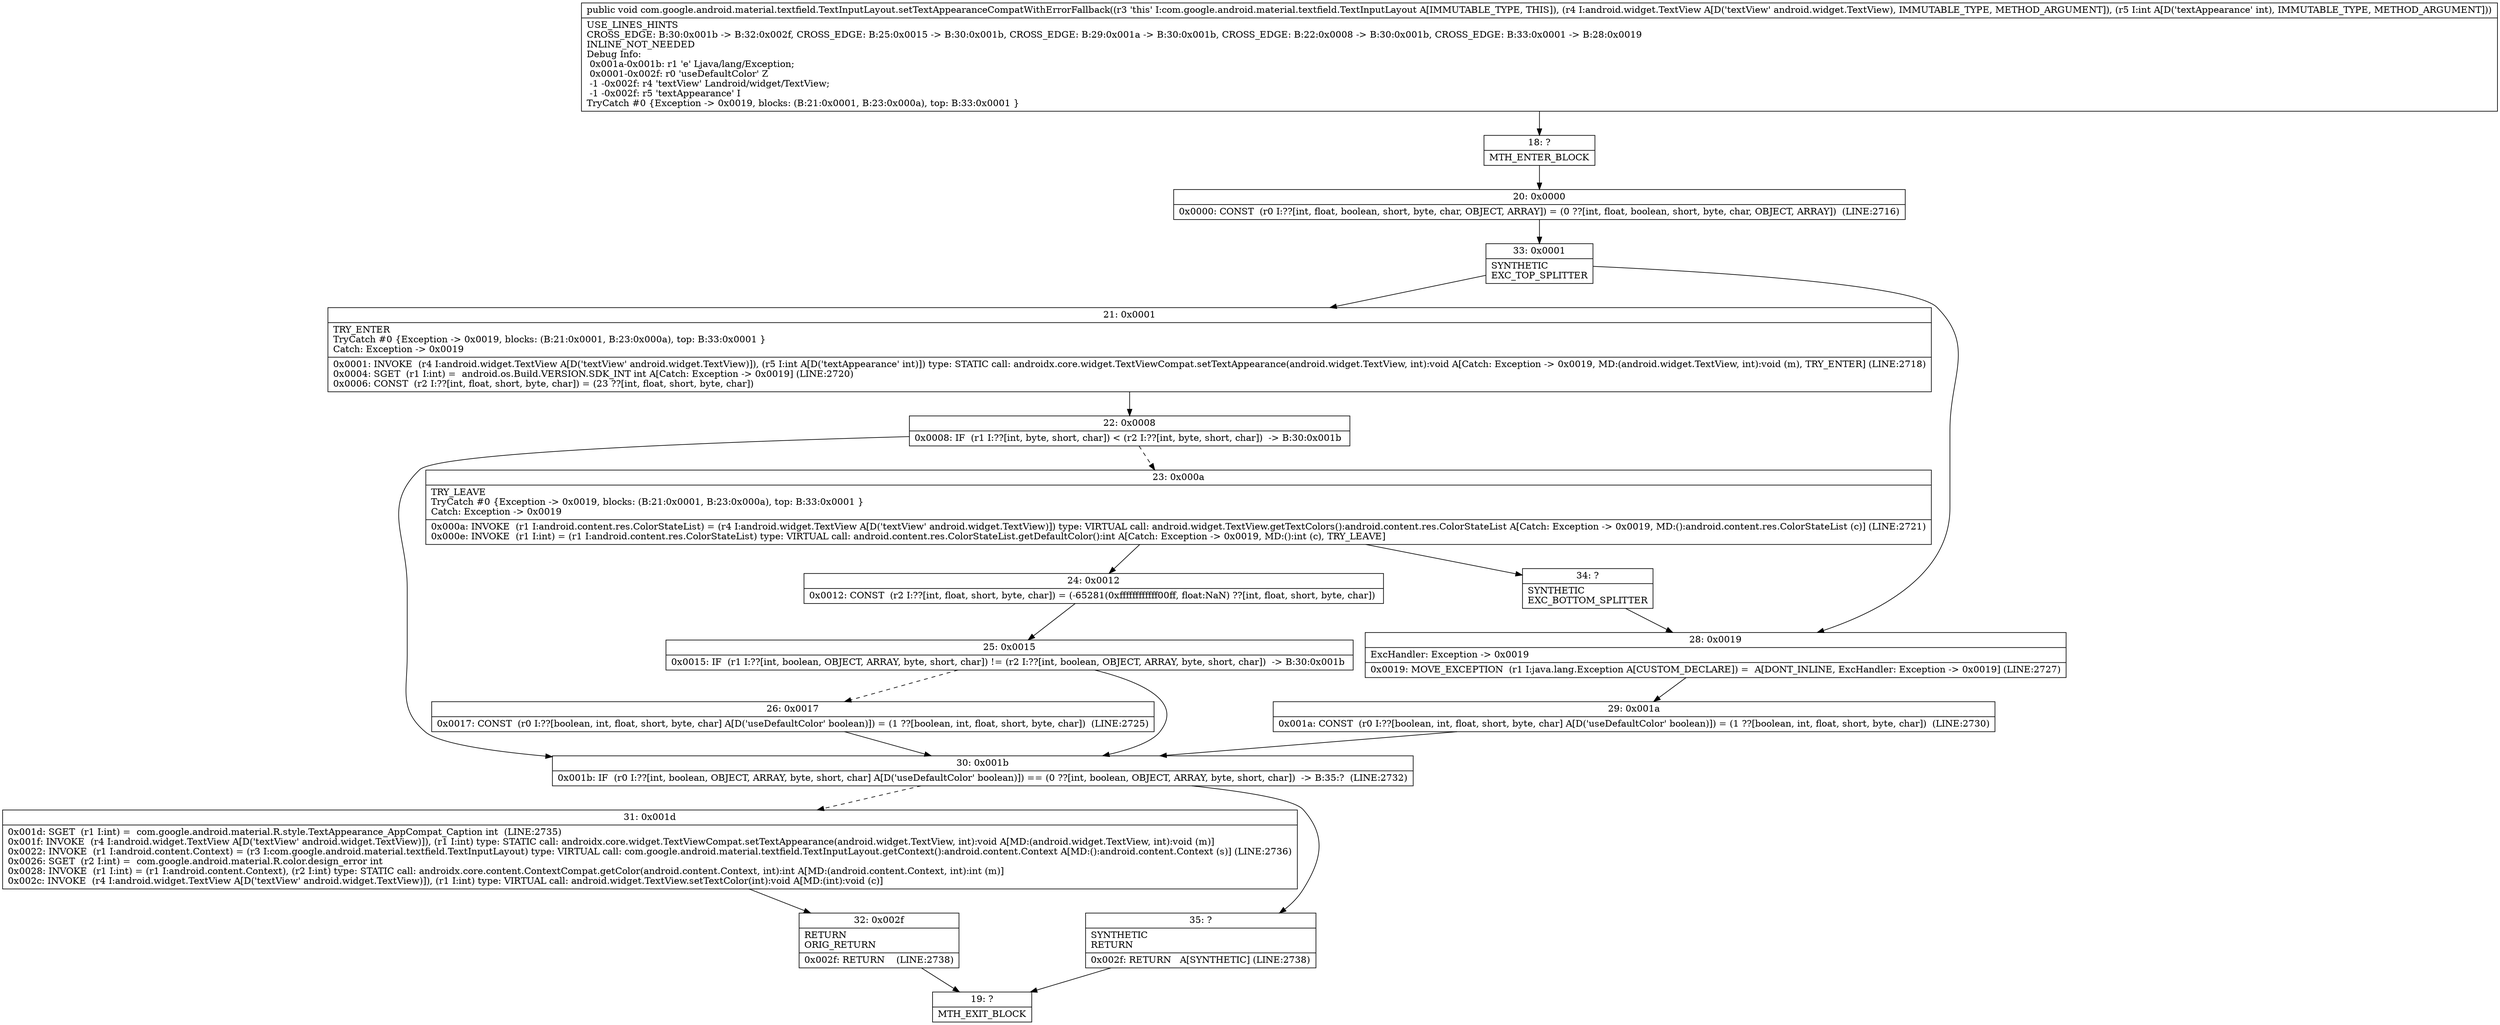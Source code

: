 digraph "CFG forcom.google.android.material.textfield.TextInputLayout.setTextAppearanceCompatWithErrorFallback(Landroid\/widget\/TextView;I)V" {
Node_18 [shape=record,label="{18\:\ ?|MTH_ENTER_BLOCK\l}"];
Node_20 [shape=record,label="{20\:\ 0x0000|0x0000: CONST  (r0 I:??[int, float, boolean, short, byte, char, OBJECT, ARRAY]) = (0 ??[int, float, boolean, short, byte, char, OBJECT, ARRAY])  (LINE:2716)\l}"];
Node_33 [shape=record,label="{33\:\ 0x0001|SYNTHETIC\lEXC_TOP_SPLITTER\l}"];
Node_21 [shape=record,label="{21\:\ 0x0001|TRY_ENTER\lTryCatch #0 \{Exception \-\> 0x0019, blocks: (B:21:0x0001, B:23:0x000a), top: B:33:0x0001 \}\lCatch: Exception \-\> 0x0019\l|0x0001: INVOKE  (r4 I:android.widget.TextView A[D('textView' android.widget.TextView)]), (r5 I:int A[D('textAppearance' int)]) type: STATIC call: androidx.core.widget.TextViewCompat.setTextAppearance(android.widget.TextView, int):void A[Catch: Exception \-\> 0x0019, MD:(android.widget.TextView, int):void (m), TRY_ENTER] (LINE:2718)\l0x0004: SGET  (r1 I:int) =  android.os.Build.VERSION.SDK_INT int A[Catch: Exception \-\> 0x0019] (LINE:2720)\l0x0006: CONST  (r2 I:??[int, float, short, byte, char]) = (23 ??[int, float, short, byte, char]) \l}"];
Node_22 [shape=record,label="{22\:\ 0x0008|0x0008: IF  (r1 I:??[int, byte, short, char]) \< (r2 I:??[int, byte, short, char])  \-\> B:30:0x001b \l}"];
Node_23 [shape=record,label="{23\:\ 0x000a|TRY_LEAVE\lTryCatch #0 \{Exception \-\> 0x0019, blocks: (B:21:0x0001, B:23:0x000a), top: B:33:0x0001 \}\lCatch: Exception \-\> 0x0019\l|0x000a: INVOKE  (r1 I:android.content.res.ColorStateList) = (r4 I:android.widget.TextView A[D('textView' android.widget.TextView)]) type: VIRTUAL call: android.widget.TextView.getTextColors():android.content.res.ColorStateList A[Catch: Exception \-\> 0x0019, MD:():android.content.res.ColorStateList (c)] (LINE:2721)\l0x000e: INVOKE  (r1 I:int) = (r1 I:android.content.res.ColorStateList) type: VIRTUAL call: android.content.res.ColorStateList.getDefaultColor():int A[Catch: Exception \-\> 0x0019, MD:():int (c), TRY_LEAVE]\l}"];
Node_24 [shape=record,label="{24\:\ 0x0012|0x0012: CONST  (r2 I:??[int, float, short, byte, char]) = (\-65281(0xffffffffffff00ff, float:NaN) ??[int, float, short, byte, char]) \l}"];
Node_25 [shape=record,label="{25\:\ 0x0015|0x0015: IF  (r1 I:??[int, boolean, OBJECT, ARRAY, byte, short, char]) != (r2 I:??[int, boolean, OBJECT, ARRAY, byte, short, char])  \-\> B:30:0x001b \l}"];
Node_26 [shape=record,label="{26\:\ 0x0017|0x0017: CONST  (r0 I:??[boolean, int, float, short, byte, char] A[D('useDefaultColor' boolean)]) = (1 ??[boolean, int, float, short, byte, char])  (LINE:2725)\l}"];
Node_34 [shape=record,label="{34\:\ ?|SYNTHETIC\lEXC_BOTTOM_SPLITTER\l}"];
Node_30 [shape=record,label="{30\:\ 0x001b|0x001b: IF  (r0 I:??[int, boolean, OBJECT, ARRAY, byte, short, char] A[D('useDefaultColor' boolean)]) == (0 ??[int, boolean, OBJECT, ARRAY, byte, short, char])  \-\> B:35:?  (LINE:2732)\l}"];
Node_31 [shape=record,label="{31\:\ 0x001d|0x001d: SGET  (r1 I:int) =  com.google.android.material.R.style.TextAppearance_AppCompat_Caption int  (LINE:2735)\l0x001f: INVOKE  (r4 I:android.widget.TextView A[D('textView' android.widget.TextView)]), (r1 I:int) type: STATIC call: androidx.core.widget.TextViewCompat.setTextAppearance(android.widget.TextView, int):void A[MD:(android.widget.TextView, int):void (m)]\l0x0022: INVOKE  (r1 I:android.content.Context) = (r3 I:com.google.android.material.textfield.TextInputLayout) type: VIRTUAL call: com.google.android.material.textfield.TextInputLayout.getContext():android.content.Context A[MD:():android.content.Context (s)] (LINE:2736)\l0x0026: SGET  (r2 I:int) =  com.google.android.material.R.color.design_error int \l0x0028: INVOKE  (r1 I:int) = (r1 I:android.content.Context), (r2 I:int) type: STATIC call: androidx.core.content.ContextCompat.getColor(android.content.Context, int):int A[MD:(android.content.Context, int):int (m)]\l0x002c: INVOKE  (r4 I:android.widget.TextView A[D('textView' android.widget.TextView)]), (r1 I:int) type: VIRTUAL call: android.widget.TextView.setTextColor(int):void A[MD:(int):void (c)]\l}"];
Node_32 [shape=record,label="{32\:\ 0x002f|RETURN\lORIG_RETURN\l|0x002f: RETURN    (LINE:2738)\l}"];
Node_19 [shape=record,label="{19\:\ ?|MTH_EXIT_BLOCK\l}"];
Node_35 [shape=record,label="{35\:\ ?|SYNTHETIC\lRETURN\l|0x002f: RETURN   A[SYNTHETIC] (LINE:2738)\l}"];
Node_28 [shape=record,label="{28\:\ 0x0019|ExcHandler: Exception \-\> 0x0019\l|0x0019: MOVE_EXCEPTION  (r1 I:java.lang.Exception A[CUSTOM_DECLARE]) =  A[DONT_INLINE, ExcHandler: Exception \-\> 0x0019] (LINE:2727)\l}"];
Node_29 [shape=record,label="{29\:\ 0x001a|0x001a: CONST  (r0 I:??[boolean, int, float, short, byte, char] A[D('useDefaultColor' boolean)]) = (1 ??[boolean, int, float, short, byte, char])  (LINE:2730)\l}"];
MethodNode[shape=record,label="{public void com.google.android.material.textfield.TextInputLayout.setTextAppearanceCompatWithErrorFallback((r3 'this' I:com.google.android.material.textfield.TextInputLayout A[IMMUTABLE_TYPE, THIS]), (r4 I:android.widget.TextView A[D('textView' android.widget.TextView), IMMUTABLE_TYPE, METHOD_ARGUMENT]), (r5 I:int A[D('textAppearance' int), IMMUTABLE_TYPE, METHOD_ARGUMENT]))  | USE_LINES_HINTS\lCROSS_EDGE: B:30:0x001b \-\> B:32:0x002f, CROSS_EDGE: B:25:0x0015 \-\> B:30:0x001b, CROSS_EDGE: B:29:0x001a \-\> B:30:0x001b, CROSS_EDGE: B:22:0x0008 \-\> B:30:0x001b, CROSS_EDGE: B:33:0x0001 \-\> B:28:0x0019\lINLINE_NOT_NEEDED\lDebug Info:\l  0x001a\-0x001b: r1 'e' Ljava\/lang\/Exception;\l  0x0001\-0x002f: r0 'useDefaultColor' Z\l  \-1 \-0x002f: r4 'textView' Landroid\/widget\/TextView;\l  \-1 \-0x002f: r5 'textAppearance' I\lTryCatch #0 \{Exception \-\> 0x0019, blocks: (B:21:0x0001, B:23:0x000a), top: B:33:0x0001 \}\l}"];
MethodNode -> Node_18;Node_18 -> Node_20;
Node_20 -> Node_33;
Node_33 -> Node_21;
Node_33 -> Node_28;
Node_21 -> Node_22;
Node_22 -> Node_23[style=dashed];
Node_22 -> Node_30;
Node_23 -> Node_24;
Node_23 -> Node_34;
Node_24 -> Node_25;
Node_25 -> Node_26[style=dashed];
Node_25 -> Node_30;
Node_26 -> Node_30;
Node_34 -> Node_28;
Node_30 -> Node_31[style=dashed];
Node_30 -> Node_35;
Node_31 -> Node_32;
Node_32 -> Node_19;
Node_35 -> Node_19;
Node_28 -> Node_29;
Node_29 -> Node_30;
}

